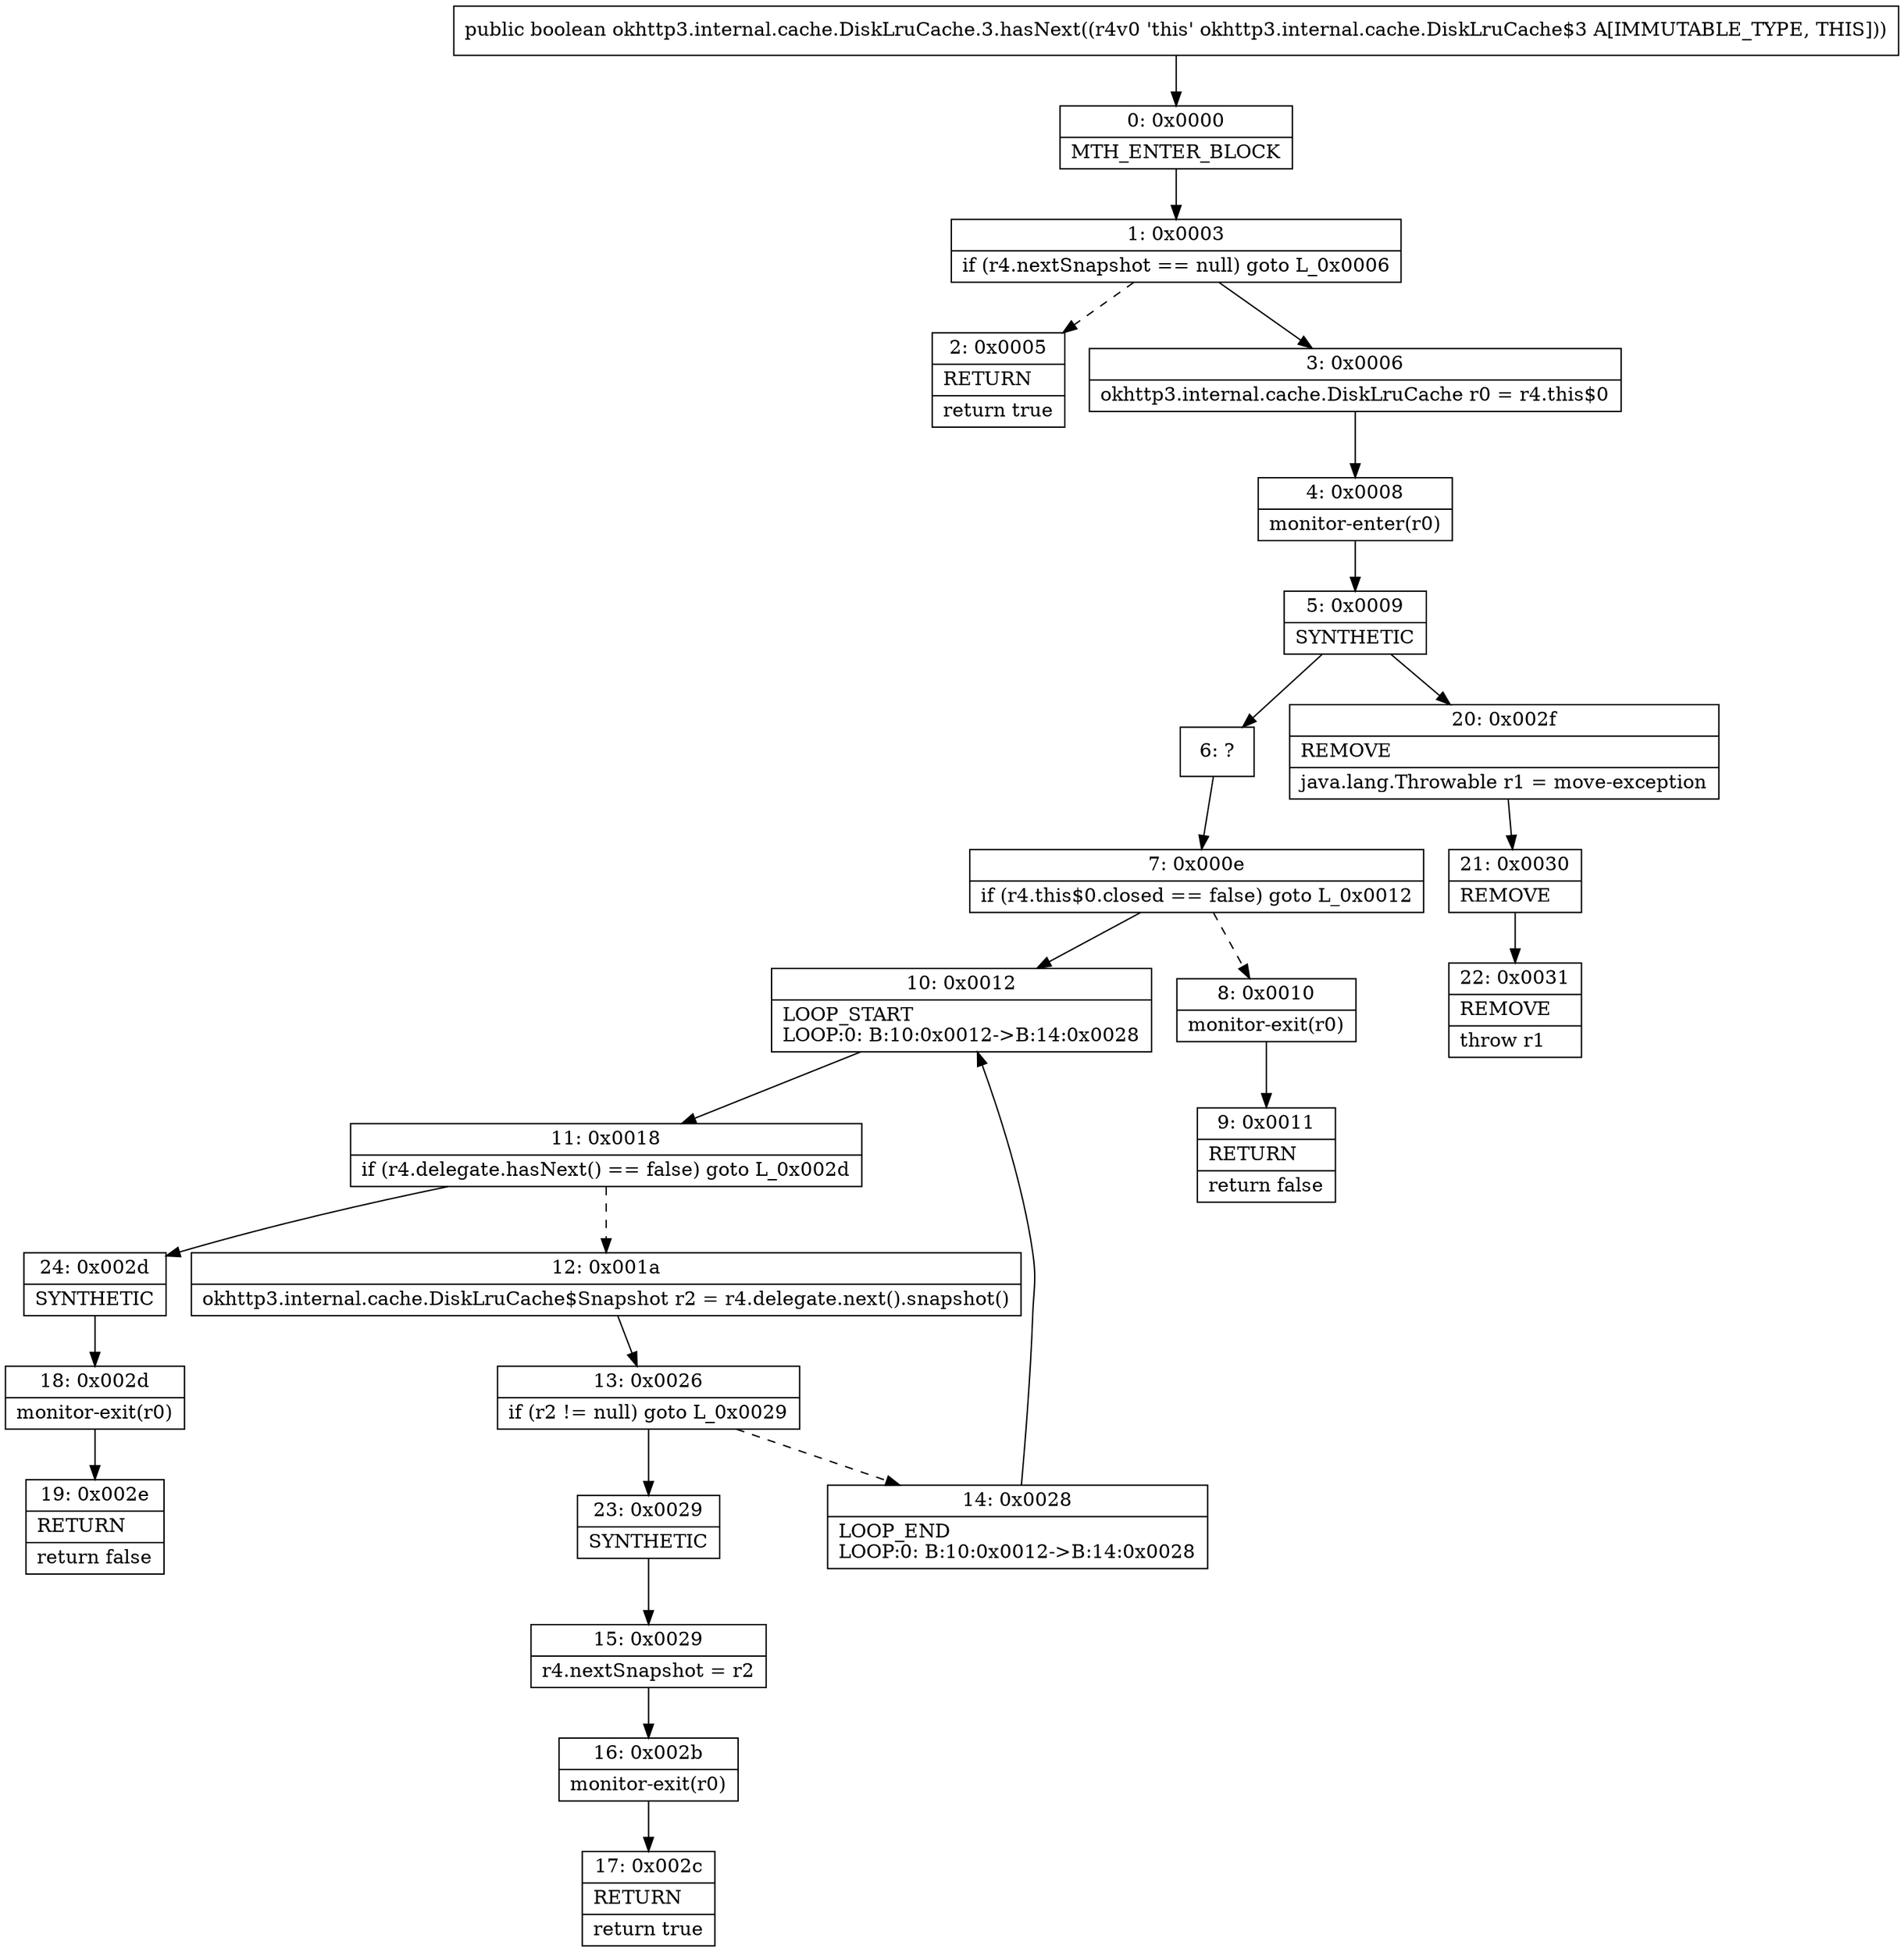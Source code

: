 digraph "CFG forokhttp3.internal.cache.DiskLruCache.3.hasNext()Z" {
Node_0 [shape=record,label="{0\:\ 0x0000|MTH_ENTER_BLOCK\l}"];
Node_1 [shape=record,label="{1\:\ 0x0003|if (r4.nextSnapshot == null) goto L_0x0006\l}"];
Node_2 [shape=record,label="{2\:\ 0x0005|RETURN\l|return true\l}"];
Node_3 [shape=record,label="{3\:\ 0x0006|okhttp3.internal.cache.DiskLruCache r0 = r4.this$0\l}"];
Node_4 [shape=record,label="{4\:\ 0x0008|monitor\-enter(r0)\l}"];
Node_5 [shape=record,label="{5\:\ 0x0009|SYNTHETIC\l}"];
Node_6 [shape=record,label="{6\:\ ?}"];
Node_7 [shape=record,label="{7\:\ 0x000e|if (r4.this$0.closed == false) goto L_0x0012\l}"];
Node_8 [shape=record,label="{8\:\ 0x0010|monitor\-exit(r0)\l}"];
Node_9 [shape=record,label="{9\:\ 0x0011|RETURN\l|return false\l}"];
Node_10 [shape=record,label="{10\:\ 0x0012|LOOP_START\lLOOP:0: B:10:0x0012\-\>B:14:0x0028\l}"];
Node_11 [shape=record,label="{11\:\ 0x0018|if (r4.delegate.hasNext() == false) goto L_0x002d\l}"];
Node_12 [shape=record,label="{12\:\ 0x001a|okhttp3.internal.cache.DiskLruCache$Snapshot r2 = r4.delegate.next().snapshot()\l}"];
Node_13 [shape=record,label="{13\:\ 0x0026|if (r2 != null) goto L_0x0029\l}"];
Node_14 [shape=record,label="{14\:\ 0x0028|LOOP_END\lLOOP:0: B:10:0x0012\-\>B:14:0x0028\l}"];
Node_15 [shape=record,label="{15\:\ 0x0029|r4.nextSnapshot = r2\l}"];
Node_16 [shape=record,label="{16\:\ 0x002b|monitor\-exit(r0)\l}"];
Node_17 [shape=record,label="{17\:\ 0x002c|RETURN\l|return true\l}"];
Node_18 [shape=record,label="{18\:\ 0x002d|monitor\-exit(r0)\l}"];
Node_19 [shape=record,label="{19\:\ 0x002e|RETURN\l|return false\l}"];
Node_20 [shape=record,label="{20\:\ 0x002f|REMOVE\l|java.lang.Throwable r1 = move\-exception\l}"];
Node_21 [shape=record,label="{21\:\ 0x0030|REMOVE\l}"];
Node_22 [shape=record,label="{22\:\ 0x0031|REMOVE\l|throw r1\l}"];
Node_23 [shape=record,label="{23\:\ 0x0029|SYNTHETIC\l}"];
Node_24 [shape=record,label="{24\:\ 0x002d|SYNTHETIC\l}"];
MethodNode[shape=record,label="{public boolean okhttp3.internal.cache.DiskLruCache.3.hasNext((r4v0 'this' okhttp3.internal.cache.DiskLruCache$3 A[IMMUTABLE_TYPE, THIS])) }"];
MethodNode -> Node_0;
Node_0 -> Node_1;
Node_1 -> Node_2[style=dashed];
Node_1 -> Node_3;
Node_3 -> Node_4;
Node_4 -> Node_5;
Node_5 -> Node_6;
Node_5 -> Node_20;
Node_6 -> Node_7;
Node_7 -> Node_8[style=dashed];
Node_7 -> Node_10;
Node_8 -> Node_9;
Node_10 -> Node_11;
Node_11 -> Node_12[style=dashed];
Node_11 -> Node_24;
Node_12 -> Node_13;
Node_13 -> Node_14[style=dashed];
Node_13 -> Node_23;
Node_14 -> Node_10;
Node_15 -> Node_16;
Node_16 -> Node_17;
Node_18 -> Node_19;
Node_20 -> Node_21;
Node_21 -> Node_22;
Node_23 -> Node_15;
Node_24 -> Node_18;
}

